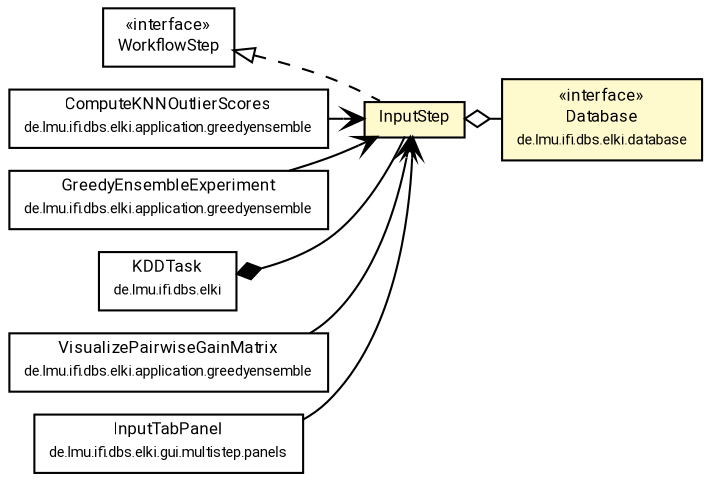 #!/usr/local/bin/dot
#
# Class diagram 
# Generated by UMLGraph version R5_7_2-60-g0e99a6 (http://www.spinellis.gr/umlgraph/)
#

digraph G {
	graph [fontnames="svg"]
	edge [fontname="Roboto",fontsize=7,labelfontname="Roboto",labelfontsize=7,color="black"];
	node [fontname="Roboto",fontcolor="black",fontsize=8,shape=plaintext,margin=0,width=0,height=0];
	nodesep=0.15;
	ranksep=0.25;
	rankdir=LR;
	// de.lmu.ifi.dbs.elki.workflow.InputStep
	c5252479 [label=<<table title="de.lmu.ifi.dbs.elki.workflow.InputStep" border="0" cellborder="1" cellspacing="0" cellpadding="2" bgcolor="lemonChiffon" href="InputStep.html" target="_parent">
		<tr><td><table border="0" cellspacing="0" cellpadding="1">
		<tr><td align="center" balign="center"> <font face="Roboto">InputStep</font> </td></tr>
		</table></td></tr>
		</table>>, URL="InputStep.html"];
	// de.lmu.ifi.dbs.elki.workflow.WorkflowStep
	c5252488 [label=<<table title="de.lmu.ifi.dbs.elki.workflow.WorkflowStep" border="0" cellborder="1" cellspacing="0" cellpadding="2" href="WorkflowStep.html" target="_parent">
		<tr><td><table border="0" cellspacing="0" cellpadding="1">
		<tr><td align="center" balign="center"> &#171;interface&#187; </td></tr>
		<tr><td align="center" balign="center"> <font face="Roboto">WorkflowStep</font> </td></tr>
		</table></td></tr>
		</table>>, URL="WorkflowStep.html"];
	// de.lmu.ifi.dbs.elki.application.greedyensemble.ComputeKNNOutlierScores<O extends de.lmu.ifi.dbs.elki.data.NumberVector>
	c5252550 [label=<<table title="de.lmu.ifi.dbs.elki.application.greedyensemble.ComputeKNNOutlierScores" border="0" cellborder="1" cellspacing="0" cellpadding="2" href="../application/greedyensemble/ComputeKNNOutlierScores.html" target="_parent">
		<tr><td><table border="0" cellspacing="0" cellpadding="1">
		<tr><td align="center" balign="center"> <font face="Roboto">ComputeKNNOutlierScores</font> </td></tr>
		<tr><td align="center" balign="center"> <font face="Roboto" point-size="7.0">de.lmu.ifi.dbs.elki.application.greedyensemble</font> </td></tr>
		</table></td></tr>
		</table>>, URL="../application/greedyensemble/ComputeKNNOutlierScores.html"];
	// de.lmu.ifi.dbs.elki.application.greedyensemble.GreedyEnsembleExperiment
	c5252552 [label=<<table title="de.lmu.ifi.dbs.elki.application.greedyensemble.GreedyEnsembleExperiment" border="0" cellborder="1" cellspacing="0" cellpadding="2" href="../application/greedyensemble/GreedyEnsembleExperiment.html" target="_parent">
		<tr><td><table border="0" cellspacing="0" cellpadding="1">
		<tr><td align="center" balign="center"> <font face="Roboto">GreedyEnsembleExperiment</font> </td></tr>
		<tr><td align="center" balign="center"> <font face="Roboto" point-size="7.0">de.lmu.ifi.dbs.elki.application.greedyensemble</font> </td></tr>
		</table></td></tr>
		</table>>, URL="../application/greedyensemble/GreedyEnsembleExperiment.html"];
	// de.lmu.ifi.dbs.elki.KDDTask
	c5252558 [label=<<table title="de.lmu.ifi.dbs.elki.KDDTask" border="0" cellborder="1" cellspacing="0" cellpadding="2" href="../KDDTask.html" target="_parent">
		<tr><td><table border="0" cellspacing="0" cellpadding="1">
		<tr><td align="center" balign="center"> <font face="Roboto">KDDTask</font> </td></tr>
		<tr><td align="center" balign="center"> <font face="Roboto" point-size="7.0">de.lmu.ifi.dbs.elki</font> </td></tr>
		</table></td></tr>
		</table>>, URL="../KDDTask.html"];
	// de.lmu.ifi.dbs.elki.application.greedyensemble.VisualizePairwiseGainMatrix
	c5252941 [label=<<table title="de.lmu.ifi.dbs.elki.application.greedyensemble.VisualizePairwiseGainMatrix" border="0" cellborder="1" cellspacing="0" cellpadding="2" href="../application/greedyensemble/VisualizePairwiseGainMatrix.html" target="_parent">
		<tr><td><table border="0" cellspacing="0" cellpadding="1">
		<tr><td align="center" balign="center"> <font face="Roboto">VisualizePairwiseGainMatrix</font> </td></tr>
		<tr><td align="center" balign="center"> <font face="Roboto" point-size="7.0">de.lmu.ifi.dbs.elki.application.greedyensemble</font> </td></tr>
		</table></td></tr>
		</table>>, URL="../application/greedyensemble/VisualizePairwiseGainMatrix.html"];
	// de.lmu.ifi.dbs.elki.database.Database
	c5253606 [label=<<table title="de.lmu.ifi.dbs.elki.database.Database" border="0" cellborder="1" cellspacing="0" cellpadding="2" bgcolor="LemonChiffon" href="../database/Database.html" target="_parent">
		<tr><td><table border="0" cellspacing="0" cellpadding="1">
		<tr><td align="center" balign="center"> &#171;interface&#187; </td></tr>
		<tr><td align="center" balign="center"> <font face="Roboto">Database</font> </td></tr>
		<tr><td align="center" balign="center"> <font face="Roboto" point-size="7.0">de.lmu.ifi.dbs.elki.database</font> </td></tr>
		</table></td></tr>
		</table>>, URL="../database/Database.html"];
	// de.lmu.ifi.dbs.elki.gui.multistep.panels.InputTabPanel
	c5254734 [label=<<table title="de.lmu.ifi.dbs.elki.gui.multistep.panels.InputTabPanel" border="0" cellborder="1" cellspacing="0" cellpadding="2" href="../gui/multistep/panels/InputTabPanel.html" target="_parent">
		<tr><td><table border="0" cellspacing="0" cellpadding="1">
		<tr><td align="center" balign="center"> <font face="Roboto">InputTabPanel</font> </td></tr>
		<tr><td align="center" balign="center"> <font face="Roboto" point-size="7.0">de.lmu.ifi.dbs.elki.gui.multistep.panels</font> </td></tr>
		</table></td></tr>
		</table>>, URL="../gui/multistep/panels/InputTabPanel.html"];
	// de.lmu.ifi.dbs.elki.workflow.InputStep implements de.lmu.ifi.dbs.elki.workflow.WorkflowStep
	c5252488 -> c5252479 [arrowtail=empty,style=dashed,dir=back,weight=9];
	// de.lmu.ifi.dbs.elki.workflow.InputStep has de.lmu.ifi.dbs.elki.database.Database
	c5252479 -> c5253606 [arrowhead=none,arrowtail=ediamond,dir=back,weight=4];
	// de.lmu.ifi.dbs.elki.KDDTask composed de.lmu.ifi.dbs.elki.workflow.InputStep
	c5252558 -> c5252479 [arrowhead=none,arrowtail=diamond,dir=back,weight=6];
	// de.lmu.ifi.dbs.elki.application.greedyensemble.ComputeKNNOutlierScores<O extends de.lmu.ifi.dbs.elki.data.NumberVector> navassoc de.lmu.ifi.dbs.elki.workflow.InputStep
	c5252550 -> c5252479 [arrowhead=open,weight=1];
	// de.lmu.ifi.dbs.elki.application.greedyensemble.GreedyEnsembleExperiment navassoc de.lmu.ifi.dbs.elki.workflow.InputStep
	c5252552 -> c5252479 [arrowhead=open,weight=1];
	// de.lmu.ifi.dbs.elki.application.greedyensemble.VisualizePairwiseGainMatrix navassoc de.lmu.ifi.dbs.elki.workflow.InputStep
	c5252941 -> c5252479 [arrowhead=open,weight=1];
	// de.lmu.ifi.dbs.elki.gui.multistep.panels.InputTabPanel navassoc de.lmu.ifi.dbs.elki.workflow.InputStep
	c5254734 -> c5252479 [arrowhead=open,weight=1];
}


